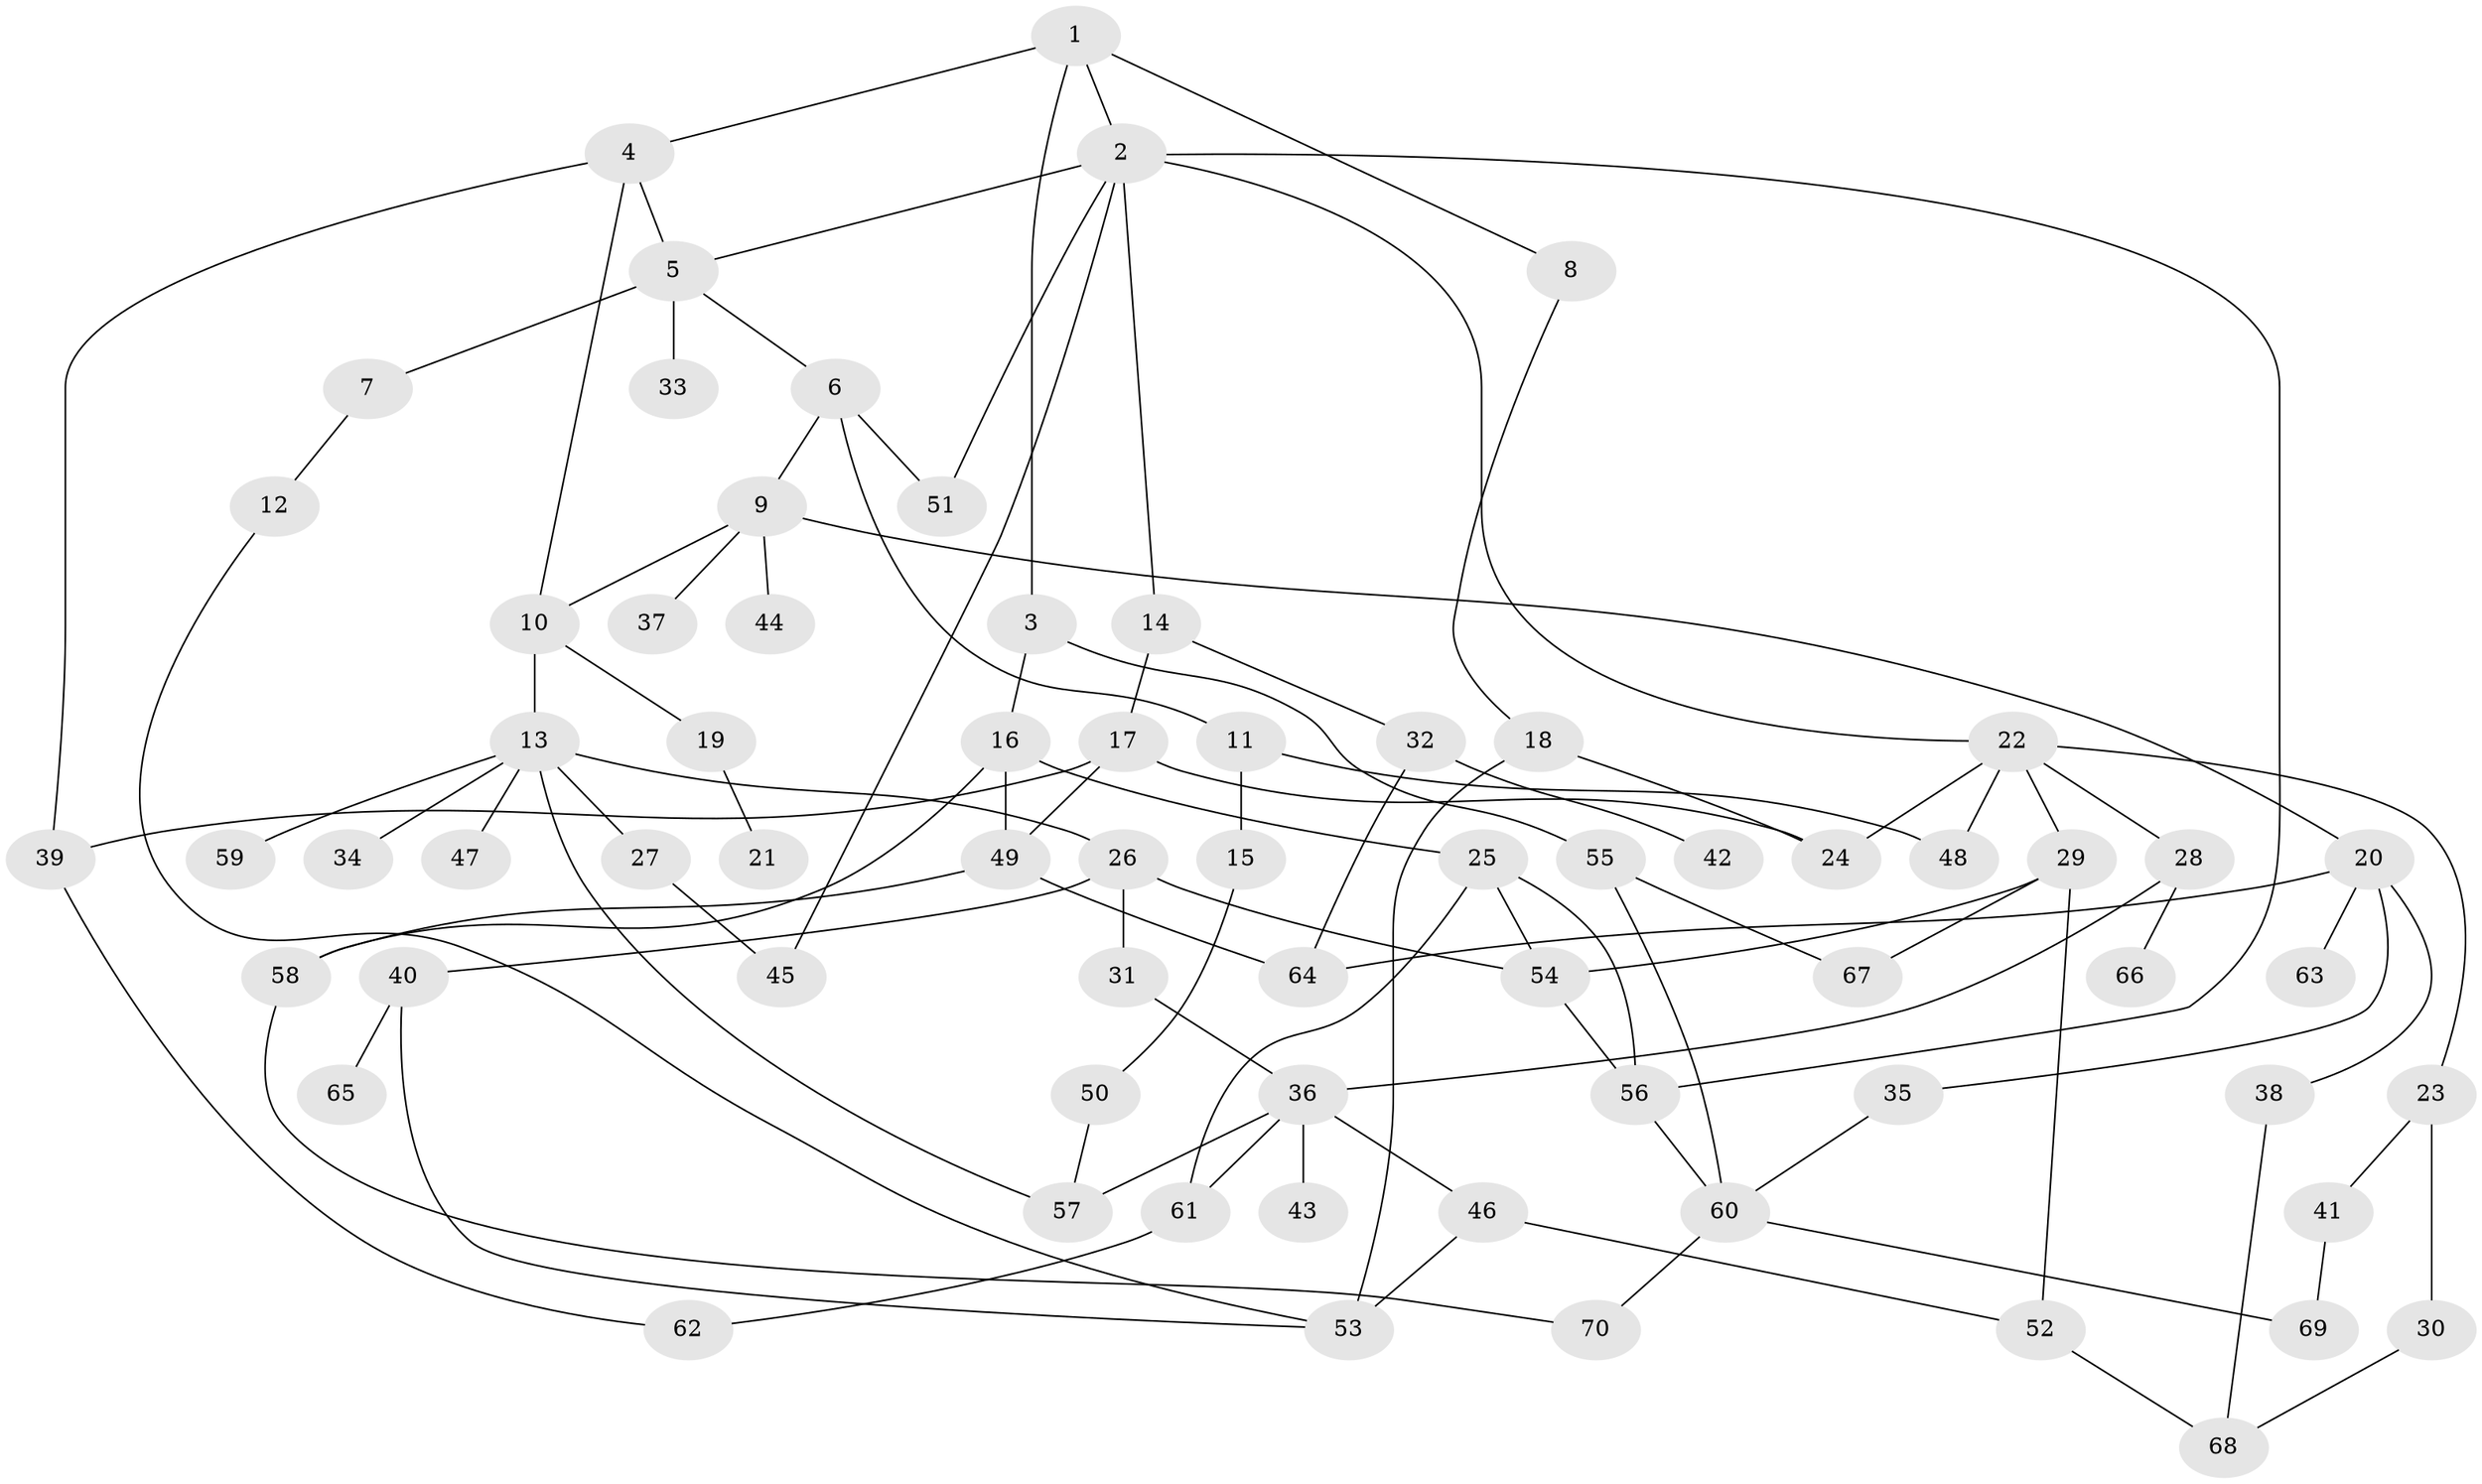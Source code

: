// Generated by graph-tools (version 1.1) at 2025/42/03/09/25 04:42:42]
// undirected, 70 vertices, 101 edges
graph export_dot {
graph [start="1"]
  node [color=gray90,style=filled];
  1;
  2;
  3;
  4;
  5;
  6;
  7;
  8;
  9;
  10;
  11;
  12;
  13;
  14;
  15;
  16;
  17;
  18;
  19;
  20;
  21;
  22;
  23;
  24;
  25;
  26;
  27;
  28;
  29;
  30;
  31;
  32;
  33;
  34;
  35;
  36;
  37;
  38;
  39;
  40;
  41;
  42;
  43;
  44;
  45;
  46;
  47;
  48;
  49;
  50;
  51;
  52;
  53;
  54;
  55;
  56;
  57;
  58;
  59;
  60;
  61;
  62;
  63;
  64;
  65;
  66;
  67;
  68;
  69;
  70;
  1 -- 2;
  1 -- 3;
  1 -- 4;
  1 -- 8;
  2 -- 5;
  2 -- 14;
  2 -- 22;
  2 -- 45;
  2 -- 56;
  2 -- 51;
  3 -- 16;
  3 -- 55;
  4 -- 10;
  4 -- 39;
  4 -- 5;
  5 -- 6;
  5 -- 7;
  5 -- 33;
  6 -- 9;
  6 -- 11;
  6 -- 51;
  7 -- 12;
  8 -- 18;
  9 -- 20;
  9 -- 37;
  9 -- 44;
  9 -- 10;
  10 -- 13;
  10 -- 19;
  11 -- 15;
  11 -- 48;
  12 -- 53;
  13 -- 26;
  13 -- 27;
  13 -- 34;
  13 -- 47;
  13 -- 59;
  13 -- 57;
  14 -- 17;
  14 -- 32;
  15 -- 50;
  16 -- 25;
  16 -- 49;
  16 -- 58;
  17 -- 49;
  17 -- 39;
  17 -- 24;
  18 -- 24;
  18 -- 53;
  19 -- 21;
  20 -- 35;
  20 -- 38;
  20 -- 63;
  20 -- 64;
  22 -- 23;
  22 -- 28;
  22 -- 29;
  22 -- 24;
  22 -- 48;
  23 -- 30;
  23 -- 41;
  25 -- 54;
  25 -- 61;
  25 -- 56;
  26 -- 31;
  26 -- 40;
  26 -- 54;
  27 -- 45;
  28 -- 66;
  28 -- 36;
  29 -- 67;
  29 -- 52;
  29 -- 54;
  30 -- 68;
  31 -- 36;
  32 -- 42;
  32 -- 64;
  35 -- 60;
  36 -- 43;
  36 -- 46;
  36 -- 61;
  36 -- 57;
  38 -- 68;
  39 -- 62;
  40 -- 65;
  40 -- 53;
  41 -- 69;
  46 -- 52;
  46 -- 53;
  49 -- 58;
  49 -- 64;
  50 -- 57;
  52 -- 68;
  54 -- 56;
  55 -- 60;
  55 -- 67;
  56 -- 60;
  58 -- 70;
  60 -- 69;
  60 -- 70;
  61 -- 62;
}
